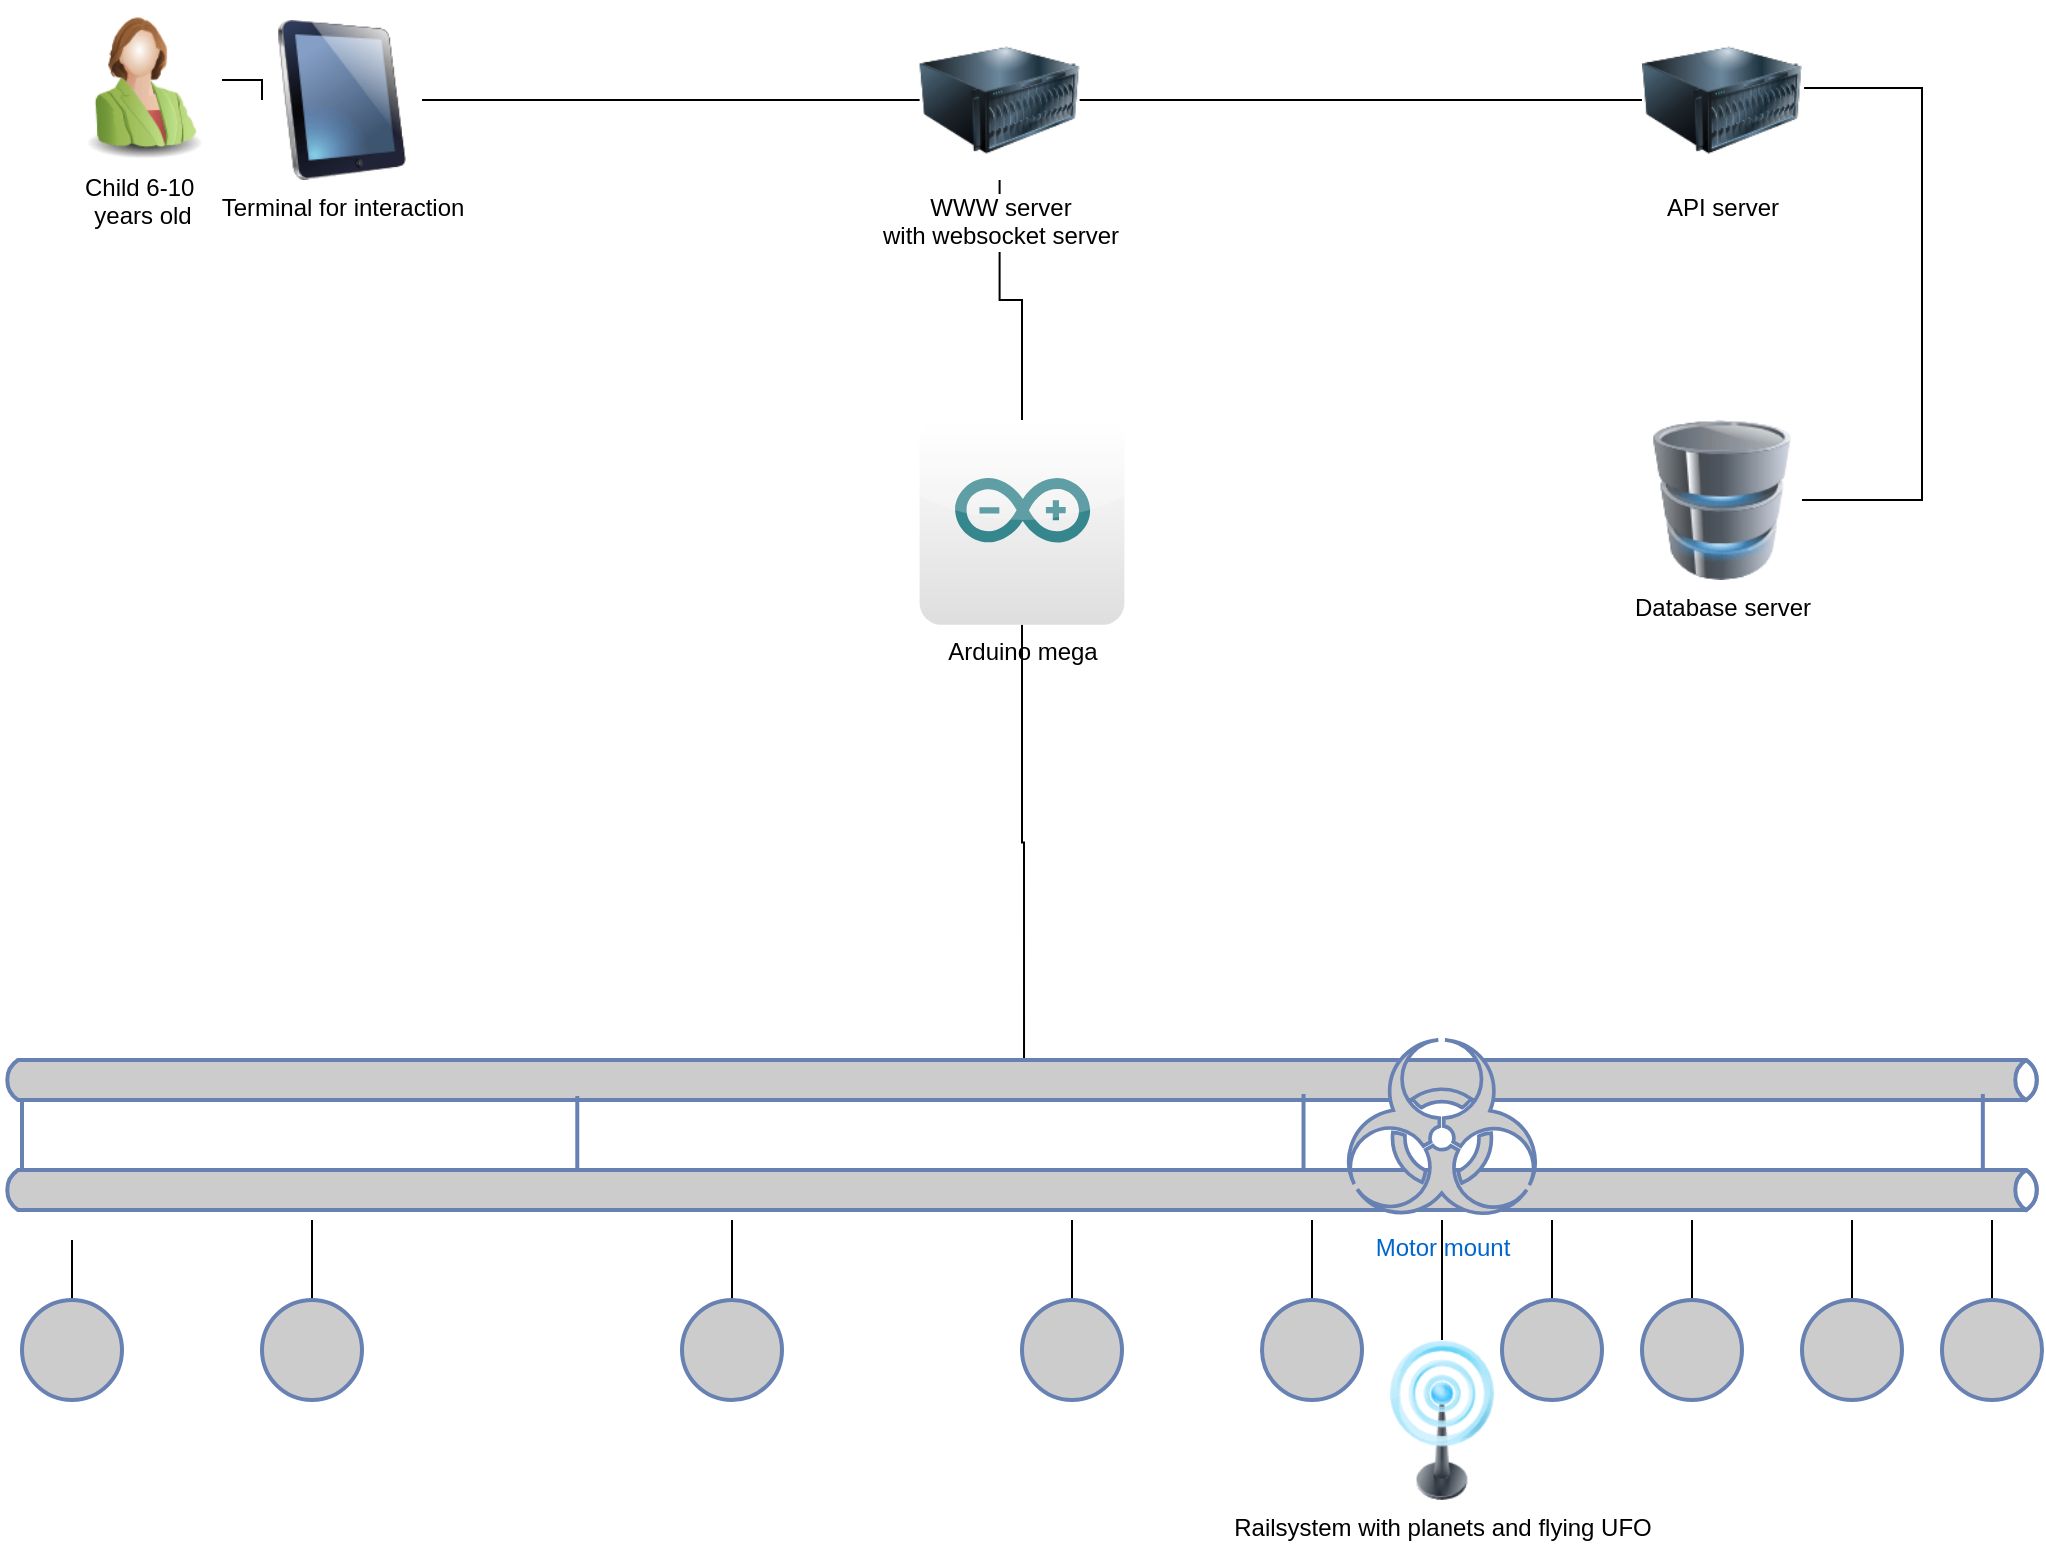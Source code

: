 <mxfile version="16.5.1" type="device"><diagram name="Page-1" id="55a83fd1-7818-8e21-69c5-c3457e3827bb"><mxGraphModel dx="1101" dy="865" grid="1" gridSize="10" guides="1" tooltips="1" connect="1" arrows="1" fold="1" page="1" pageScale="1" pageWidth="1100" pageHeight="850" background="none" math="0" shadow="0"><root><mxCell id="0"/><mxCell id="1" parent="0"/><mxCell id="hG_lDJq73cQSRS0VbqkU-54" style="edgeStyle=orthogonalEdgeStyle;rounded=0;orthogonalLoop=1;jettySize=auto;html=1;entryX=1.013;entryY=0.425;entryDx=0;entryDy=0;endArrow=none;endFill=0;entryPerimeter=0;" edge="1" parent="1" source="hG_lDJq73cQSRS0VbqkU-1" target="hG_lDJq73cQSRS0VbqkU-2"><mxGeometry relative="1" as="geometry"><Array as="points"><mxPoint x="1010" y="310"/><mxPoint x="1010" y="104"/></Array></mxGeometry></mxCell><mxCell id="hG_lDJq73cQSRS0VbqkU-1" value="Database server&lt;br&gt;" style="image;html=1;image=img/lib/clip_art/computers/Database_128x128.png" vertex="1" parent="1"><mxGeometry x="870" y="270" width="80" height="80" as="geometry"/></mxCell><mxCell id="hG_lDJq73cQSRS0VbqkU-55" style="edgeStyle=orthogonalEdgeStyle;rounded=0;orthogonalLoop=1;jettySize=auto;html=1;entryX=1;entryY=0.5;entryDx=0;entryDy=0;endArrow=none;endFill=0;" edge="1" parent="1" source="hG_lDJq73cQSRS0VbqkU-2" target="hG_lDJq73cQSRS0VbqkU-3"><mxGeometry relative="1" as="geometry"/></mxCell><mxCell id="hG_lDJq73cQSRS0VbqkU-2" value="API server" style="image;html=1;image=img/lib/clip_art/computers/Server_128x128.png" vertex="1" parent="1"><mxGeometry x="870" y="70" width="80" height="80" as="geometry"/></mxCell><mxCell id="hG_lDJq73cQSRS0VbqkU-58" style="edgeStyle=orthogonalEdgeStyle;rounded=0;orthogonalLoop=1;jettySize=auto;html=1;endArrow=none;endFill=0;" edge="1" parent="1" source="hG_lDJq73cQSRS0VbqkU-3" target="hG_lDJq73cQSRS0VbqkU-4"><mxGeometry relative="1" as="geometry"/></mxCell><mxCell id="hG_lDJq73cQSRS0VbqkU-3" value="WWW server&lt;br&gt;with websocket server" style="image;html=1;image=img/lib/clip_art/computers/Server_128x128.png" vertex="1" parent="1"><mxGeometry x="508.8" y="70" width="80" height="80" as="geometry"/></mxCell><mxCell id="hG_lDJq73cQSRS0VbqkU-59" style="edgeStyle=orthogonalEdgeStyle;rounded=0;orthogonalLoop=1;jettySize=auto;html=1;entryX=0.501;entryY=0.1;entryDx=0;entryDy=0;entryPerimeter=0;endArrow=none;endFill=0;" edge="1" parent="1" source="hG_lDJq73cQSRS0VbqkU-4" target="hG_lDJq73cQSRS0VbqkU-6"><mxGeometry relative="1" as="geometry"/></mxCell><mxCell id="hG_lDJq73cQSRS0VbqkU-4" value="Arduino mega" style="dashed=0;outlineConnect=0;html=1;align=center;labelPosition=center;verticalLabelPosition=bottom;verticalAlign=top;shape=mxgraph.webicons.arduino;gradientColor=#DFDEDE" vertex="1" parent="1"><mxGeometry x="508.8" y="270" width="102.4" height="102.4" as="geometry"/></mxCell><mxCell id="hG_lDJq73cQSRS0VbqkU-57" style="edgeStyle=orthogonalEdgeStyle;rounded=0;orthogonalLoop=1;jettySize=auto;html=1;entryX=0;entryY=0.5;entryDx=0;entryDy=0;endArrow=none;endFill=0;" edge="1" parent="1" source="hG_lDJq73cQSRS0VbqkU-5" target="hG_lDJq73cQSRS0VbqkU-3"><mxGeometry relative="1" as="geometry"/></mxCell><mxCell id="hG_lDJq73cQSRS0VbqkU-5" value="Terminal for interaction&lt;br&gt;" style="image;html=1;image=img/lib/clip_art/computers/iPad_128x128.png" vertex="1" parent="1"><mxGeometry x="180" y="70" width="80" height="80" as="geometry"/></mxCell><mxCell id="hG_lDJq73cQSRS0VbqkU-6" value="" style="html=1;fillColor=#CCCCCC;strokeColor=#6881B3;gradientColor=none;gradientDirection=north;strokeWidth=2;shape=mxgraph.networks.bus;gradientColor=none;gradientDirection=north;fontColor=#ffffff;perimeter=backbonePerimeter;backboneSize=20;" vertex="1" parent="1"><mxGeometry x="50" y="590" width="1020" height="20" as="geometry"/></mxCell><mxCell id="hG_lDJq73cQSRS0VbqkU-11" value="" style="strokeColor=#6881B3;edgeStyle=none;rounded=0;endArrow=none;html=1;strokeWidth=2;" edge="1" target="hG_lDJq73cQSRS0VbqkU-6" parent="1" source="hG_lDJq73cQSRS0VbqkU-15"><mxGeometry relative="1" as="geometry"><mxPoint x="430" y="670" as="sourcePoint"/><Array as="points"><mxPoint x="60" y="620"/></Array></mxGeometry></mxCell><mxCell id="hG_lDJq73cQSRS0VbqkU-12" value="" style="strokeColor=#6881B3;edgeStyle=none;rounded=0;endArrow=none;html=1;strokeWidth=2;entryX=0.282;entryY=0.9;entryDx=0;entryDy=0;entryPerimeter=0;" edge="1" target="hG_lDJq73cQSRS0VbqkU-6" parent="1" source="hG_lDJq73cQSRS0VbqkU-15"><mxGeometry relative="1" as="geometry"><mxPoint x="490" y="670" as="sourcePoint"/></mxGeometry></mxCell><mxCell id="hG_lDJq73cQSRS0VbqkU-13" value="" style="strokeColor=#6881B3;edgeStyle=none;rounded=0;endArrow=none;html=1;strokeWidth=2;entryX=0.638;entryY=0.85;entryDx=0;entryDy=0;entryPerimeter=0;" edge="1" target="hG_lDJq73cQSRS0VbqkU-6" parent="1" source="hG_lDJq73cQSRS0VbqkU-15"><mxGeometry relative="1" as="geometry"><mxPoint x="550" y="670" as="sourcePoint"/></mxGeometry></mxCell><mxCell id="hG_lDJq73cQSRS0VbqkU-14" value="" style="strokeColor=#6881B3;edgeStyle=none;rounded=0;endArrow=none;html=1;strokeWidth=2;entryX=0.971;entryY=0.85;entryDx=0;entryDy=0;entryPerimeter=0;" edge="1" target="hG_lDJq73cQSRS0VbqkU-6" parent="1" source="hG_lDJq73cQSRS0VbqkU-15"><mxGeometry relative="1" as="geometry"><mxPoint x="610" y="670" as="sourcePoint"/></mxGeometry></mxCell><mxCell id="hG_lDJq73cQSRS0VbqkU-15" value="" style="html=1;outlineConnect=0;fillColor=#CCCCCC;strokeColor=#6881B3;gradientColor=none;gradientDirection=north;strokeWidth=2;shape=mxgraph.networks.bus;gradientColor=none;gradientDirection=north;fontColor=#ffffff;perimeter=backbonePerimeter;backboneSize=20;" vertex="1" parent="1"><mxGeometry x="50" y="650" width="1020" height="10" as="geometry"/></mxCell><mxCell id="hG_lDJq73cQSRS0VbqkU-50" style="edgeStyle=orthogonalEdgeStyle;rounded=0;orthogonalLoop=1;jettySize=auto;html=1;endArrow=none;endFill=0;" edge="1" parent="1" source="hG_lDJq73cQSRS0VbqkU-17"><mxGeometry relative="1" as="geometry"><mxPoint x="770" y="670" as="targetPoint"/></mxGeometry></mxCell><mxCell id="hG_lDJq73cQSRS0VbqkU-17" value="Railsystem with planets and flying UFO" style="image;html=1;image=img/lib/clip_art/telecommunication/Signal_tower_on_128x128.png" vertex="1" parent="1"><mxGeometry x="730" y="730" width="80" height="80" as="geometry"/></mxCell><mxCell id="hG_lDJq73cQSRS0VbqkU-40" style="edgeStyle=orthogonalEdgeStyle;rounded=0;orthogonalLoop=1;jettySize=auto;html=1;endArrow=none;endFill=0;" edge="1" parent="1" source="hG_lDJq73cQSRS0VbqkU-28"><mxGeometry relative="1" as="geometry"><mxPoint x="205" y="670" as="targetPoint"/></mxGeometry></mxCell><mxCell id="hG_lDJq73cQSRS0VbqkU-28" value="" style="html=1;fillColor=#CCCCCC;strokeColor=#6881B3;shape=ellipse;perimeter=ellipsePerimeter;gradientColor=none;gradientDirection=north;fontColor=#ffffff;strokeWidth=2;" vertex="1" parent="1"><mxGeometry x="180" y="710" width="50" height="50" as="geometry"/></mxCell><mxCell id="hG_lDJq73cQSRS0VbqkU-41" style="edgeStyle=orthogonalEdgeStyle;rounded=0;orthogonalLoop=1;jettySize=auto;html=1;endArrow=none;endFill=0;" edge="1" parent="1" source="hG_lDJq73cQSRS0VbqkU-29"><mxGeometry relative="1" as="geometry"><mxPoint x="415" y="670" as="targetPoint"/></mxGeometry></mxCell><mxCell id="hG_lDJq73cQSRS0VbqkU-29" value="" style="html=1;fillColor=#CCCCCC;strokeColor=#6881B3;shape=ellipse;perimeter=ellipsePerimeter;gradientColor=none;gradientDirection=north;fontColor=#ffffff;strokeWidth=2;" vertex="1" parent="1"><mxGeometry x="390" y="710" width="50" height="50" as="geometry"/></mxCell><mxCell id="hG_lDJq73cQSRS0VbqkU-43" style="edgeStyle=orthogonalEdgeStyle;rounded=0;orthogonalLoop=1;jettySize=auto;html=1;endArrow=none;endFill=0;" edge="1" parent="1" source="hG_lDJq73cQSRS0VbqkU-30"><mxGeometry relative="1" as="geometry"><mxPoint x="705" y="670" as="targetPoint"/></mxGeometry></mxCell><mxCell id="hG_lDJq73cQSRS0VbqkU-30" value="" style="html=1;fillColor=#CCCCCC;strokeColor=#6881B3;shape=ellipse;perimeter=ellipsePerimeter;gradientColor=none;gradientDirection=north;fontColor=#ffffff;strokeWidth=2;" vertex="1" parent="1"><mxGeometry x="680" y="710" width="50" height="50" as="geometry"/></mxCell><mxCell id="hG_lDJq73cQSRS0VbqkU-37" style="edgeStyle=orthogonalEdgeStyle;rounded=0;orthogonalLoop=1;jettySize=auto;html=1;verticalAlign=middle;horizontal=1;endArrow=none;endFill=0;" edge="1" parent="1" source="hG_lDJq73cQSRS0VbqkU-31"><mxGeometry relative="1" as="geometry"><mxPoint x="85" y="680" as="targetPoint"/></mxGeometry></mxCell><mxCell id="hG_lDJq73cQSRS0VbqkU-31" value="" style="html=1;fillColor=#CCCCCC;strokeColor=#6881B3;shape=ellipse;perimeter=ellipsePerimeter;gradientColor=none;gradientDirection=north;fontColor=#ffffff;strokeWidth=2;" vertex="1" parent="1"><mxGeometry x="60" y="710" width="50" height="50" as="geometry"/></mxCell><mxCell id="hG_lDJq73cQSRS0VbqkU-45" style="edgeStyle=orthogonalEdgeStyle;rounded=0;orthogonalLoop=1;jettySize=auto;html=1;endArrow=none;endFill=0;" edge="1" parent="1" source="hG_lDJq73cQSRS0VbqkU-32"><mxGeometry relative="1" as="geometry"><mxPoint x="895" y="670" as="targetPoint"/></mxGeometry></mxCell><mxCell id="hG_lDJq73cQSRS0VbqkU-32" value="" style="html=1;fillColor=#CCCCCC;strokeColor=#6881B3;shape=ellipse;perimeter=ellipsePerimeter;gradientColor=none;gradientDirection=north;fontColor=#ffffff;strokeWidth=2;" vertex="1" parent="1"><mxGeometry x="870" y="710" width="50" height="50" as="geometry"/></mxCell><mxCell id="hG_lDJq73cQSRS0VbqkU-49" style="edgeStyle=orthogonalEdgeStyle;rounded=0;orthogonalLoop=1;jettySize=auto;html=1;endArrow=none;endFill=0;" edge="1" parent="1" source="hG_lDJq73cQSRS0VbqkU-33"><mxGeometry relative="1" as="geometry"><mxPoint x="975" y="670" as="targetPoint"/></mxGeometry></mxCell><mxCell id="hG_lDJq73cQSRS0VbqkU-33" value="" style="html=1;fillColor=#CCCCCC;strokeColor=#6881B3;shape=ellipse;perimeter=ellipsePerimeter;gradientColor=none;gradientDirection=north;fontColor=#ffffff;strokeWidth=2;" vertex="1" parent="1"><mxGeometry x="950" y="710" width="50" height="50" as="geometry"/></mxCell><mxCell id="hG_lDJq73cQSRS0VbqkU-48" style="edgeStyle=orthogonalEdgeStyle;rounded=0;orthogonalLoop=1;jettySize=auto;html=1;endArrow=none;endFill=0;" edge="1" parent="1" source="hG_lDJq73cQSRS0VbqkU-34"><mxGeometry relative="1" as="geometry"><mxPoint x="1045" y="670" as="targetPoint"/></mxGeometry></mxCell><mxCell id="hG_lDJq73cQSRS0VbqkU-34" value="" style="html=1;fillColor=#CCCCCC;strokeColor=#6881B3;shape=ellipse;perimeter=ellipsePerimeter;gradientColor=none;gradientDirection=north;fontColor=#ffffff;strokeWidth=2;" vertex="1" parent="1"><mxGeometry x="1020" y="710" width="50" height="50" as="geometry"/></mxCell><mxCell id="hG_lDJq73cQSRS0VbqkU-44" style="edgeStyle=orthogonalEdgeStyle;rounded=0;orthogonalLoop=1;jettySize=auto;html=1;endArrow=none;endFill=0;" edge="1" parent="1" source="hG_lDJq73cQSRS0VbqkU-35"><mxGeometry relative="1" as="geometry"><mxPoint x="825" y="670" as="targetPoint"/></mxGeometry></mxCell><mxCell id="hG_lDJq73cQSRS0VbqkU-35" value="" style="html=1;fillColor=#CCCCCC;strokeColor=#6881B3;shape=ellipse;perimeter=ellipsePerimeter;gradientColor=none;gradientDirection=north;fontColor=#ffffff;strokeWidth=2;" vertex="1" parent="1"><mxGeometry x="800" y="710" width="50" height="50" as="geometry"/></mxCell><mxCell id="hG_lDJq73cQSRS0VbqkU-42" style="edgeStyle=orthogonalEdgeStyle;rounded=0;orthogonalLoop=1;jettySize=auto;html=1;endArrow=none;endFill=0;" edge="1" parent="1" source="hG_lDJq73cQSRS0VbqkU-36"><mxGeometry relative="1" as="geometry"><mxPoint x="585" y="670" as="targetPoint"/></mxGeometry></mxCell><mxCell id="hG_lDJq73cQSRS0VbqkU-36" value="" style="html=1;fillColor=#CCCCCC;strokeColor=#6881B3;shape=ellipse;perimeter=ellipsePerimeter;gradientColor=none;gradientDirection=north;fontColor=#ffffff;strokeWidth=2;" vertex="1" parent="1"><mxGeometry x="560" y="710" width="50" height="50" as="geometry"/></mxCell><mxCell id="hG_lDJq73cQSRS0VbqkU-52" value="Motor mount" style="fontColor=#0066CC;verticalAlign=top;verticalLabelPosition=bottom;labelPosition=center;align=center;html=1;outlineConnect=0;fillColor=#CCCCCC;strokeColor=#6881B3;gradientColor=none;gradientDirection=north;strokeWidth=2;shape=mxgraph.networks.virus;" vertex="1" parent="1"><mxGeometry x="720" y="580" width="100" height="90" as="geometry"/></mxCell><mxCell id="hG_lDJq73cQSRS0VbqkU-56" style="edgeStyle=orthogonalEdgeStyle;rounded=0;orthogonalLoop=1;jettySize=auto;html=1;endArrow=none;endFill=0;" edge="1" parent="1" source="hG_lDJq73cQSRS0VbqkU-53" target="hG_lDJq73cQSRS0VbqkU-5"><mxGeometry relative="1" as="geometry"/></mxCell><mxCell id="hG_lDJq73cQSRS0VbqkU-53" value="Child 6-10&amp;nbsp;&lt;br&gt;years old" style="image;html=1;image=img/lib/clip_art/people/Suit_Woman_Green_128x128.png" vertex="1" parent="1"><mxGeometry x="80" y="60" width="80" height="80" as="geometry"/></mxCell></root></mxGraphModel></diagram></mxfile>